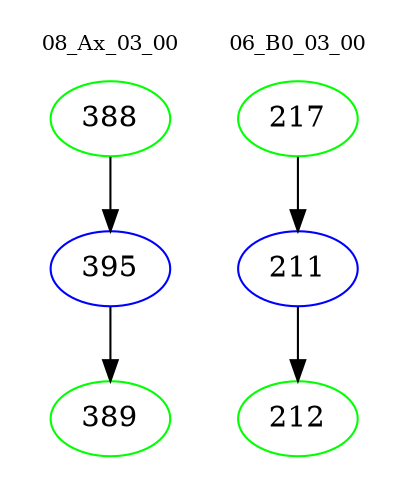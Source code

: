 digraph{
subgraph cluster_0 {
color = white
label = "08_Ax_03_00";
fontsize=10;
T0_388 [label="388", color="green"]
T0_388 -> T0_395 [color="black"]
T0_395 [label="395", color="blue"]
T0_395 -> T0_389 [color="black"]
T0_389 [label="389", color="green"]
}
subgraph cluster_1 {
color = white
label = "06_B0_03_00";
fontsize=10;
T1_217 [label="217", color="green"]
T1_217 -> T1_211 [color="black"]
T1_211 [label="211", color="blue"]
T1_211 -> T1_212 [color="black"]
T1_212 [label="212", color="green"]
}
}
